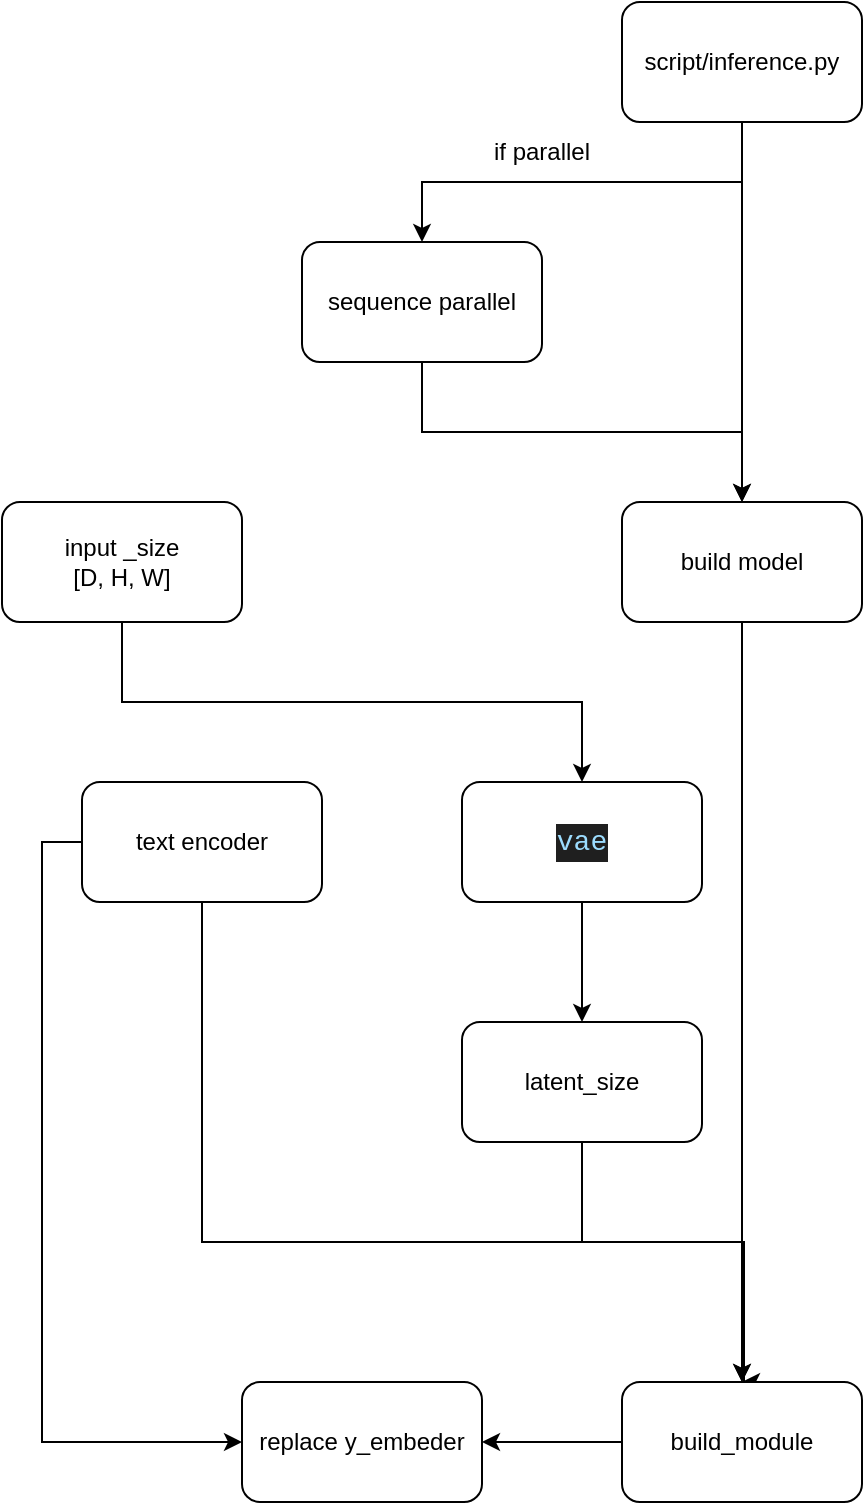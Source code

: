 <mxfile version="24.7.5">
  <diagram name="第 1 页" id="zlrFJXCn8xaC48wJHq7h">
    <mxGraphModel dx="1001" dy="744" grid="1" gridSize="10" guides="1" tooltips="1" connect="1" arrows="1" fold="1" page="1" pageScale="1" pageWidth="827" pageHeight="1169" math="0" shadow="0">
      <root>
        <mxCell id="0" />
        <mxCell id="1" parent="0" />
        <mxCell id="CnIc-lJ5m3YBsRFUZUaB-3" style="edgeStyle=orthogonalEdgeStyle;rounded=0;orthogonalLoop=1;jettySize=auto;html=1;exitX=0.5;exitY=1;exitDx=0;exitDy=0;entryX=0.5;entryY=0;entryDx=0;entryDy=0;" edge="1" parent="1" source="CnIc-lJ5m3YBsRFUZUaB-1" target="CnIc-lJ5m3YBsRFUZUaB-2">
          <mxGeometry relative="1" as="geometry" />
        </mxCell>
        <mxCell id="CnIc-lJ5m3YBsRFUZUaB-6" style="edgeStyle=orthogonalEdgeStyle;rounded=0;orthogonalLoop=1;jettySize=auto;html=1;exitX=0.5;exitY=1;exitDx=0;exitDy=0;entryX=0.5;entryY=0;entryDx=0;entryDy=0;" edge="1" parent="1" source="CnIc-lJ5m3YBsRFUZUaB-1" target="CnIc-lJ5m3YBsRFUZUaB-5">
          <mxGeometry relative="1" as="geometry" />
        </mxCell>
        <mxCell id="CnIc-lJ5m3YBsRFUZUaB-1" value="script/inference.py" style="rounded=1;whiteSpace=wrap;html=1;" vertex="1" parent="1">
          <mxGeometry x="360" y="150" width="120" height="60" as="geometry" />
        </mxCell>
        <mxCell id="CnIc-lJ5m3YBsRFUZUaB-7" style="edgeStyle=orthogonalEdgeStyle;rounded=0;orthogonalLoop=1;jettySize=auto;html=1;exitX=0.5;exitY=1;exitDx=0;exitDy=0;entryX=0.5;entryY=0;entryDx=0;entryDy=0;" edge="1" parent="1" source="CnIc-lJ5m3YBsRFUZUaB-2" target="CnIc-lJ5m3YBsRFUZUaB-5">
          <mxGeometry relative="1" as="geometry" />
        </mxCell>
        <mxCell id="CnIc-lJ5m3YBsRFUZUaB-2" value="sequence parallel" style="rounded=1;whiteSpace=wrap;html=1;" vertex="1" parent="1">
          <mxGeometry x="200" y="270" width="120" height="60" as="geometry" />
        </mxCell>
        <mxCell id="CnIc-lJ5m3YBsRFUZUaB-4" value="if parallel" style="text;html=1;align=center;verticalAlign=middle;whiteSpace=wrap;rounded=0;" vertex="1" parent="1">
          <mxGeometry x="290" y="210" width="60" height="30" as="geometry" />
        </mxCell>
        <mxCell id="CnIc-lJ5m3YBsRFUZUaB-18" style="edgeStyle=orthogonalEdgeStyle;rounded=0;orthogonalLoop=1;jettySize=auto;html=1;exitX=0.5;exitY=1;exitDx=0;exitDy=0;entryX=0.5;entryY=0;entryDx=0;entryDy=0;" edge="1" parent="1" source="CnIc-lJ5m3YBsRFUZUaB-5" target="CnIc-lJ5m3YBsRFUZUaB-15">
          <mxGeometry relative="1" as="geometry" />
        </mxCell>
        <mxCell id="CnIc-lJ5m3YBsRFUZUaB-5" value="build model" style="rounded=1;whiteSpace=wrap;html=1;" vertex="1" parent="1">
          <mxGeometry x="360" y="400" width="120" height="60" as="geometry" />
        </mxCell>
        <mxCell id="CnIc-lJ5m3YBsRFUZUaB-14" style="edgeStyle=orthogonalEdgeStyle;rounded=0;orthogonalLoop=1;jettySize=auto;html=1;exitX=0.5;exitY=1;exitDx=0;exitDy=0;entryX=0.5;entryY=0;entryDx=0;entryDy=0;" edge="1" parent="1" source="CnIc-lJ5m3YBsRFUZUaB-8" target="CnIc-lJ5m3YBsRFUZUaB-13">
          <mxGeometry relative="1" as="geometry" />
        </mxCell>
        <mxCell id="CnIc-lJ5m3YBsRFUZUaB-8" value="&lt;div style=&quot;color: rgb(204, 204, 204); background-color: rgb(31, 31, 31); font-family: Consolas, &amp;quot;Courier New&amp;quot;, monospace; font-size: 14px; line-height: 19px; white-space: pre;&quot;&gt;&lt;span style=&quot;color: #9cdcfe;&quot;&gt;vae&lt;/span&gt;&lt;/div&gt;" style="rounded=1;whiteSpace=wrap;html=1;" vertex="1" parent="1">
          <mxGeometry x="280" y="540" width="120" height="60" as="geometry" />
        </mxCell>
        <mxCell id="CnIc-lJ5m3YBsRFUZUaB-16" style="edgeStyle=orthogonalEdgeStyle;rounded=0;orthogonalLoop=1;jettySize=auto;html=1;exitX=0.5;exitY=1;exitDx=0;exitDy=0;entryX=0.5;entryY=0;entryDx=0;entryDy=0;" edge="1" parent="1" source="CnIc-lJ5m3YBsRFUZUaB-10" target="CnIc-lJ5m3YBsRFUZUaB-15">
          <mxGeometry relative="1" as="geometry">
            <Array as="points">
              <mxPoint x="150" y="770" />
              <mxPoint x="420" y="770" />
            </Array>
          </mxGeometry>
        </mxCell>
        <mxCell id="CnIc-lJ5m3YBsRFUZUaB-20" style="edgeStyle=orthogonalEdgeStyle;rounded=0;orthogonalLoop=1;jettySize=auto;html=1;exitX=0;exitY=0.5;exitDx=0;exitDy=0;entryX=0;entryY=0.5;entryDx=0;entryDy=0;" edge="1" parent="1" source="CnIc-lJ5m3YBsRFUZUaB-10" target="CnIc-lJ5m3YBsRFUZUaB-19">
          <mxGeometry relative="1" as="geometry" />
        </mxCell>
        <mxCell id="CnIc-lJ5m3YBsRFUZUaB-10" value="text encoder" style="rounded=1;whiteSpace=wrap;html=1;" vertex="1" parent="1">
          <mxGeometry x="90" y="540" width="120" height="60" as="geometry" />
        </mxCell>
        <mxCell id="CnIc-lJ5m3YBsRFUZUaB-12" style="edgeStyle=orthogonalEdgeStyle;rounded=0;orthogonalLoop=1;jettySize=auto;html=1;exitX=0.5;exitY=1;exitDx=0;exitDy=0;entryX=0.5;entryY=0;entryDx=0;entryDy=0;" edge="1" parent="1" source="CnIc-lJ5m3YBsRFUZUaB-11" target="CnIc-lJ5m3YBsRFUZUaB-8">
          <mxGeometry relative="1" as="geometry" />
        </mxCell>
        <mxCell id="CnIc-lJ5m3YBsRFUZUaB-11" value="input _size&lt;div&gt;[D, H, W]&lt;/div&gt;" style="rounded=1;whiteSpace=wrap;html=1;" vertex="1" parent="1">
          <mxGeometry x="50" y="400" width="120" height="60" as="geometry" />
        </mxCell>
        <mxCell id="CnIc-lJ5m3YBsRFUZUaB-17" style="edgeStyle=orthogonalEdgeStyle;rounded=0;orthogonalLoop=1;jettySize=auto;html=1;exitX=0.5;exitY=1;exitDx=0;exitDy=0;" edge="1" parent="1" source="CnIc-lJ5m3YBsRFUZUaB-13">
          <mxGeometry relative="1" as="geometry">
            <mxPoint x="420" y="840" as="targetPoint" />
            <Array as="points">
              <mxPoint x="340" y="770" />
              <mxPoint x="421" y="770" />
            </Array>
          </mxGeometry>
        </mxCell>
        <mxCell id="CnIc-lJ5m3YBsRFUZUaB-13" value="latent_size" style="rounded=1;whiteSpace=wrap;html=1;" vertex="1" parent="1">
          <mxGeometry x="280" y="660" width="120" height="60" as="geometry" />
        </mxCell>
        <mxCell id="CnIc-lJ5m3YBsRFUZUaB-21" style="edgeStyle=orthogonalEdgeStyle;rounded=0;orthogonalLoop=1;jettySize=auto;html=1;exitX=0;exitY=0.5;exitDx=0;exitDy=0;entryX=1;entryY=0.5;entryDx=0;entryDy=0;" edge="1" parent="1" source="CnIc-lJ5m3YBsRFUZUaB-15" target="CnIc-lJ5m3YBsRFUZUaB-19">
          <mxGeometry relative="1" as="geometry" />
        </mxCell>
        <mxCell id="CnIc-lJ5m3YBsRFUZUaB-15" value="build_module" style="rounded=1;whiteSpace=wrap;html=1;" vertex="1" parent="1">
          <mxGeometry x="360" y="840" width="120" height="60" as="geometry" />
        </mxCell>
        <mxCell id="CnIc-lJ5m3YBsRFUZUaB-19" value="replace y_embeder" style="rounded=1;whiteSpace=wrap;html=1;" vertex="1" parent="1">
          <mxGeometry x="170" y="840" width="120" height="60" as="geometry" />
        </mxCell>
      </root>
    </mxGraphModel>
  </diagram>
</mxfile>
